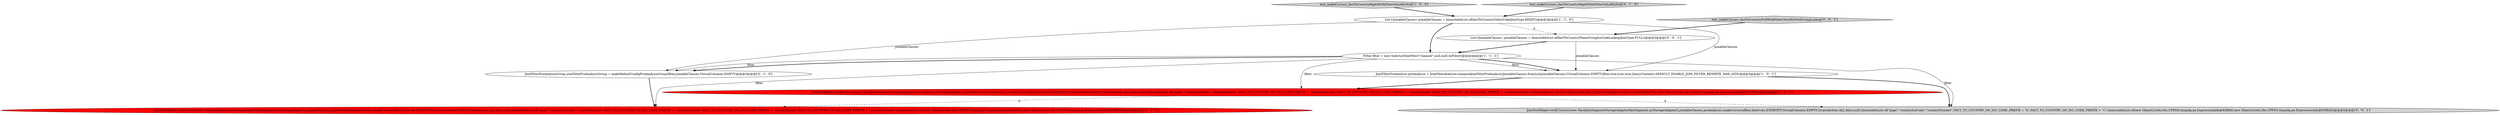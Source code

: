 digraph {
6 [style = filled, label = "JoinTestHelper.verifyCursors(new HashJoinSegmentStorageAdapter(factSegment.asStorageAdapter(),joinableClauses,joinFilterPreAnalysisGroup).makeCursors(filter,Intervals.ETERNITY,VirtualColumns.EMPTY,Granularities.ALL,false,null),ImmutableList.of(\"page\",\"countryIsoCode\",\"countryNumber\",FACT_TO_COUNTRY_ON_ISO_CODE_PREFIX + \"countryIsoCode\",FACT_TO_COUNTRY_ON_ISO_CODE_PREFIX + \"countryName\",FACT_TO_COUNTRY_ON_ISO_CODE_PREFIX + \"countryNumber\"),ImmutableList.of(new Object((((edu.fdu.CPPDG.tinypdg.pe.ExpressionInfo@92f85a,new Object((((edu.fdu.CPPDG.tinypdg.pe.ExpressionInfo@92f868))@@@6@@@['0', '1', '0']", fillcolor = red, shape = ellipse image = "AAA1AAABBB2BBB"];
4 [style = filled, label = "List<JoinableClause> joinableClauses = ImmutableList.of(factToCountryOnIsoCode(JoinType.RIGHT))@@@3@@@['1', '1', '0']", fillcolor = white, shape = ellipse image = "AAA0AAABBB1BBB"];
5 [style = filled, label = "JoinFilterPreAnalysisGroup joinFilterPreAnalysisGroup = makeDefaultConfigPreAnalysisGroup(filter,joinableClauses,VirtualColumns.EMPTY)@@@5@@@['0', '1', '0']", fillcolor = white, shape = ellipse image = "AAA0AAABBB2BBB"];
3 [style = filled, label = "test_makeCursors_factToCountryRightWithFilterOnLeftIsNull['1', '0', '0']", fillcolor = lightgray, shape = diamond image = "AAA0AAABBB1BBB"];
2 [style = filled, label = "JoinFilterPreAnalysis preAnalysis = JoinFilterAnalyzer.computeJoinFilterPreAnalysis(JoinableClauses.fromList(joinableClauses),VirtualColumns.EMPTY,filter,true,true,true,QueryContexts.DEFAULT_ENABLE_JOIN_FILTER_REWRITE_MAX_SIZE)@@@5@@@['1', '0', '1']", fillcolor = white, shape = ellipse image = "AAA0AAABBB1BBB"];
10 [style = filled, label = "test_makeCursors_factToCountryFullWithFilterOnLeftIsNullUsingLookup['0', '0', '1']", fillcolor = lightgray, shape = diamond image = "AAA0AAABBB3BBB"];
7 [style = filled, label = "test_makeCursors_factToCountryRightWithFilterOnLeftIsNull['0', '1', '0']", fillcolor = lightgray, shape = diamond image = "AAA0AAABBB2BBB"];
9 [style = filled, label = "JoinTestHelper.verifyCursors(new HashJoinSegmentStorageAdapter(factSegment.asStorageAdapter(),joinableClauses,preAnalysis).makeCursors(filter,Intervals.ETERNITY,VirtualColumns.EMPTY,Granularities.ALL,false,null),ImmutableList.of(\"page\",\"countryIsoCode\",\"countryNumber\",FACT_TO_COUNTRY_ON_ISO_CODE_PREFIX + \"k\",FACT_TO_COUNTRY_ON_ISO_CODE_PREFIX + \"v\"),ImmutableList.of(new Object((((edu.fdu.CPPDG.tinypdg.pe.ExpressionInfo@92f8d0,new Object((((edu.fdu.CPPDG.tinypdg.pe.ExpressionInfo@92f8dd))@@@6@@@['0', '0', '1']", fillcolor = lightgray, shape = ellipse image = "AAA0AAABBB3BBB"];
8 [style = filled, label = "List<JoinableClause> joinableClauses = ImmutableList.of(factToCountryNameUsingIsoCodeLookup(JoinType.FULL))@@@3@@@['0', '0', '1']", fillcolor = white, shape = ellipse image = "AAA0AAABBB3BBB"];
0 [style = filled, label = "JoinTestHelper.verifyCursors(new HashJoinSegmentStorageAdapter(factSegment.asStorageAdapter(),joinableClauses,preAnalysis).makeCursors(filter,Intervals.ETERNITY,VirtualColumns.EMPTY,Granularities.ALL,false,null),ImmutableList.of(\"page\",\"countryIsoCode\",\"countryNumber\",FACT_TO_COUNTRY_ON_ISO_CODE_PREFIX + \"countryIsoCode\",FACT_TO_COUNTRY_ON_ISO_CODE_PREFIX + \"countryName\",FACT_TO_COUNTRY_ON_ISO_CODE_PREFIX + \"countryNumber\"),ImmutableList.of(new Object((((edu.fdu.CPPDG.tinypdg.pe.ExpressionInfo@92f7ea,new Object((((edu.fdu.CPPDG.tinypdg.pe.ExpressionInfo@92f7f8))@@@6@@@['1', '0', '0']", fillcolor = red, shape = ellipse image = "AAA1AAABBB1BBB"];
1 [style = filled, label = "Filter filter = new SelectorDimFilter(\"channel\",null,null).toFilter()@@@4@@@['1', '1', '1']", fillcolor = white, shape = ellipse image = "AAA0AAABBB1BBB"];
1->5 [style = bold, label=""];
1->5 [style = solid, label="filter"];
0->6 [style = dashed, label="0"];
1->2 [style = solid, label="filter"];
7->4 [style = bold, label=""];
2->9 [style = bold, label=""];
4->5 [style = solid, label="joinableClauses"];
3->4 [style = bold, label=""];
8->1 [style = bold, label=""];
1->0 [style = solid, label="filter"];
2->0 [style = bold, label=""];
5->6 [style = bold, label=""];
10->8 [style = bold, label=""];
1->6 [style = solid, label="filter"];
8->2 [style = solid, label="joinableClauses"];
4->8 [style = dashed, label="0"];
1->9 [style = solid, label="filter"];
1->2 [style = bold, label=""];
4->1 [style = bold, label=""];
0->9 [style = dashed, label="0"];
4->2 [style = solid, label="joinableClauses"];
}
